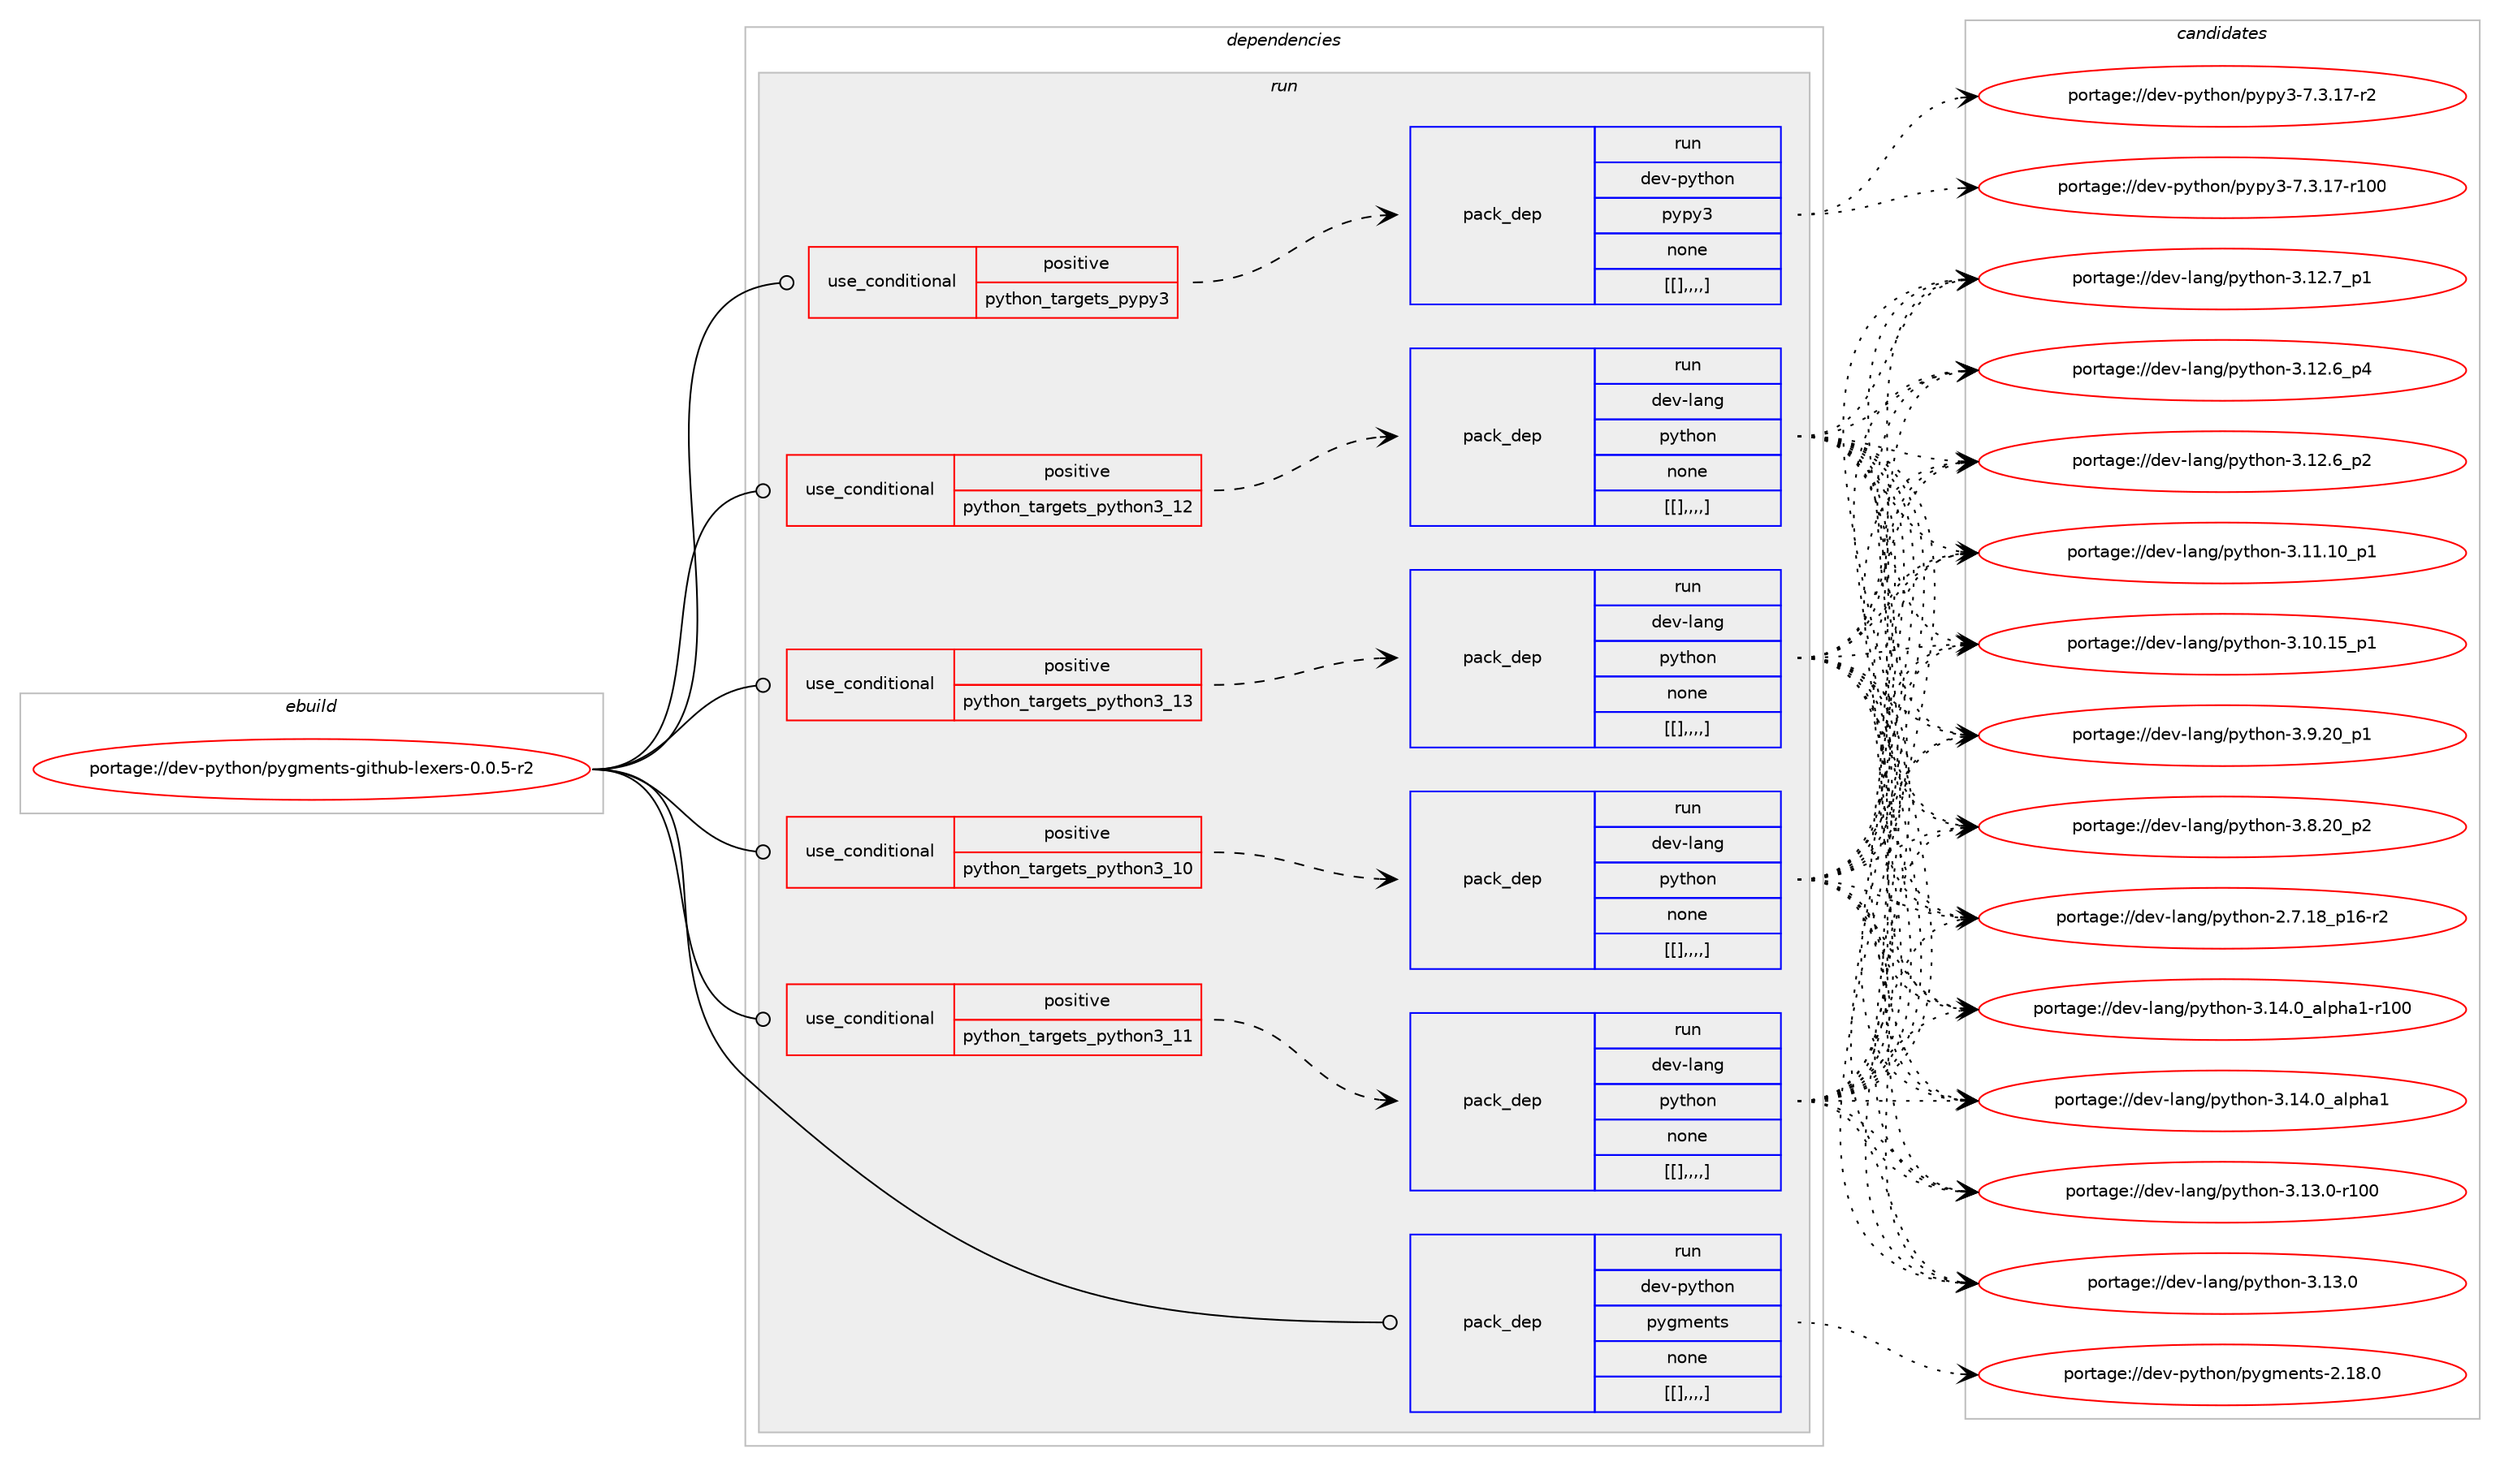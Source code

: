 digraph prolog {

# *************
# Graph options
# *************

newrank=true;
concentrate=true;
compound=true;
graph [rankdir=LR,fontname=Helvetica,fontsize=10,ranksep=1.5];#, ranksep=2.5, nodesep=0.2];
edge  [arrowhead=vee];
node  [fontname=Helvetica,fontsize=10];

# **********
# The ebuild
# **********

subgraph cluster_leftcol {
color=gray;
label=<<i>ebuild</i>>;
id [label="portage://dev-python/pygments-github-lexers-0.0.5-r2", color=red, width=4, href="../dev-python/pygments-github-lexers-0.0.5-r2.svg"];
}

# ****************
# The dependencies
# ****************

subgraph cluster_midcol {
color=gray;
label=<<i>dependencies</i>>;
subgraph cluster_compile {
fillcolor="#eeeeee";
style=filled;
label=<<i>compile</i>>;
}
subgraph cluster_compileandrun {
fillcolor="#eeeeee";
style=filled;
label=<<i>compile and run</i>>;
}
subgraph cluster_run {
fillcolor="#eeeeee";
style=filled;
label=<<i>run</i>>;
subgraph cond39542 {
dependency163283 [label=<<TABLE BORDER="0" CELLBORDER="1" CELLSPACING="0" CELLPADDING="4"><TR><TD ROWSPAN="3" CELLPADDING="10">use_conditional</TD></TR><TR><TD>positive</TD></TR><TR><TD>python_targets_pypy3</TD></TR></TABLE>>, shape=none, color=red];
subgraph pack122439 {
dependency163406 [label=<<TABLE BORDER="0" CELLBORDER="1" CELLSPACING="0" CELLPADDING="4" WIDTH="220"><TR><TD ROWSPAN="6" CELLPADDING="30">pack_dep</TD></TR><TR><TD WIDTH="110">run</TD></TR><TR><TD>dev-python</TD></TR><TR><TD>pypy3</TD></TR><TR><TD>none</TD></TR><TR><TD>[[],,,,]</TD></TR></TABLE>>, shape=none, color=blue];
}
dependency163283:e -> dependency163406:w [weight=20,style="dashed",arrowhead="vee"];
}
id:e -> dependency163283:w [weight=20,style="solid",arrowhead="odot"];
subgraph cond39640 {
dependency163465 [label=<<TABLE BORDER="0" CELLBORDER="1" CELLSPACING="0" CELLPADDING="4"><TR><TD ROWSPAN="3" CELLPADDING="10">use_conditional</TD></TR><TR><TD>positive</TD></TR><TR><TD>python_targets_python3_10</TD></TR></TABLE>>, shape=none, color=red];
subgraph pack122515 {
dependency163506 [label=<<TABLE BORDER="0" CELLBORDER="1" CELLSPACING="0" CELLPADDING="4" WIDTH="220"><TR><TD ROWSPAN="6" CELLPADDING="30">pack_dep</TD></TR><TR><TD WIDTH="110">run</TD></TR><TR><TD>dev-lang</TD></TR><TR><TD>python</TD></TR><TR><TD>none</TD></TR><TR><TD>[[],,,,]</TD></TR></TABLE>>, shape=none, color=blue];
}
dependency163465:e -> dependency163506:w [weight=20,style="dashed",arrowhead="vee"];
}
id:e -> dependency163465:w [weight=20,style="solid",arrowhead="odot"];
subgraph cond39668 {
dependency163614 [label=<<TABLE BORDER="0" CELLBORDER="1" CELLSPACING="0" CELLPADDING="4"><TR><TD ROWSPAN="3" CELLPADDING="10">use_conditional</TD></TR><TR><TD>positive</TD></TR><TR><TD>python_targets_python3_11</TD></TR></TABLE>>, shape=none, color=red];
subgraph pack122581 {
dependency163615 [label=<<TABLE BORDER="0" CELLBORDER="1" CELLSPACING="0" CELLPADDING="4" WIDTH="220"><TR><TD ROWSPAN="6" CELLPADDING="30">pack_dep</TD></TR><TR><TD WIDTH="110">run</TD></TR><TR><TD>dev-lang</TD></TR><TR><TD>python</TD></TR><TR><TD>none</TD></TR><TR><TD>[[],,,,]</TD></TR></TABLE>>, shape=none, color=blue];
}
dependency163614:e -> dependency163615:w [weight=20,style="dashed",arrowhead="vee"];
}
id:e -> dependency163614:w [weight=20,style="solid",arrowhead="odot"];
subgraph cond39716 {
dependency163630 [label=<<TABLE BORDER="0" CELLBORDER="1" CELLSPACING="0" CELLPADDING="4"><TR><TD ROWSPAN="3" CELLPADDING="10">use_conditional</TD></TR><TR><TD>positive</TD></TR><TR><TD>python_targets_python3_12</TD></TR></TABLE>>, shape=none, color=red];
subgraph pack122597 {
dependency163647 [label=<<TABLE BORDER="0" CELLBORDER="1" CELLSPACING="0" CELLPADDING="4" WIDTH="220"><TR><TD ROWSPAN="6" CELLPADDING="30">pack_dep</TD></TR><TR><TD WIDTH="110">run</TD></TR><TR><TD>dev-lang</TD></TR><TR><TD>python</TD></TR><TR><TD>none</TD></TR><TR><TD>[[],,,,]</TD></TR></TABLE>>, shape=none, color=blue];
}
dependency163630:e -> dependency163647:w [weight=20,style="dashed",arrowhead="vee"];
}
id:e -> dependency163630:w [weight=20,style="solid",arrowhead="odot"];
subgraph cond39736 {
dependency163670 [label=<<TABLE BORDER="0" CELLBORDER="1" CELLSPACING="0" CELLPADDING="4"><TR><TD ROWSPAN="3" CELLPADDING="10">use_conditional</TD></TR><TR><TD>positive</TD></TR><TR><TD>python_targets_python3_13</TD></TR></TABLE>>, shape=none, color=red];
subgraph pack122631 {
dependency163693 [label=<<TABLE BORDER="0" CELLBORDER="1" CELLSPACING="0" CELLPADDING="4" WIDTH="220"><TR><TD ROWSPAN="6" CELLPADDING="30">pack_dep</TD></TR><TR><TD WIDTH="110">run</TD></TR><TR><TD>dev-lang</TD></TR><TR><TD>python</TD></TR><TR><TD>none</TD></TR><TR><TD>[[],,,,]</TD></TR></TABLE>>, shape=none, color=blue];
}
dependency163670:e -> dependency163693:w [weight=20,style="dashed",arrowhead="vee"];
}
id:e -> dependency163670:w [weight=20,style="solid",arrowhead="odot"];
subgraph pack122634 {
dependency163698 [label=<<TABLE BORDER="0" CELLBORDER="1" CELLSPACING="0" CELLPADDING="4" WIDTH="220"><TR><TD ROWSPAN="6" CELLPADDING="30">pack_dep</TD></TR><TR><TD WIDTH="110">run</TD></TR><TR><TD>dev-python</TD></TR><TR><TD>pygments</TD></TR><TR><TD>none</TD></TR><TR><TD>[[],,,,]</TD></TR></TABLE>>, shape=none, color=blue];
}
id:e -> dependency163698:w [weight=20,style="solid",arrowhead="odot"];
}
}

# **************
# The candidates
# **************

subgraph cluster_choices {
rank=same;
color=gray;
label=<<i>candidates</i>>;

subgraph choice122390 {
color=black;
nodesep=1;
choice100101118451121211161041111104711212111212151455546514649554511450 [label="portage://dev-python/pypy3-7.3.17-r2", color=red, width=4,href="../dev-python/pypy3-7.3.17-r2.svg"];
choice1001011184511212111610411111047112121112121514555465146495545114494848 [label="portage://dev-python/pypy3-7.3.17-r100", color=red, width=4,href="../dev-python/pypy3-7.3.17-r100.svg"];
dependency163406:e -> choice100101118451121211161041111104711212111212151455546514649554511450:w [style=dotted,weight="100"];
dependency163406:e -> choice1001011184511212111610411111047112121112121514555465146495545114494848:w [style=dotted,weight="100"];
}
subgraph choice122392 {
color=black;
nodesep=1;
choice100101118451089711010347112121116104111110455146495246489597108112104974945114494848 [label="portage://dev-lang/python-3.14.0_alpha1-r100", color=red, width=4,href="../dev-lang/python-3.14.0_alpha1-r100.svg"];
choice1001011184510897110103471121211161041111104551464952464895971081121049749 [label="portage://dev-lang/python-3.14.0_alpha1", color=red, width=4,href="../dev-lang/python-3.14.0_alpha1.svg"];
choice1001011184510897110103471121211161041111104551464951464845114494848 [label="portage://dev-lang/python-3.13.0-r100", color=red, width=4,href="../dev-lang/python-3.13.0-r100.svg"];
choice10010111845108971101034711212111610411111045514649514648 [label="portage://dev-lang/python-3.13.0", color=red, width=4,href="../dev-lang/python-3.13.0.svg"];
choice100101118451089711010347112121116104111110455146495046559511249 [label="portage://dev-lang/python-3.12.7_p1", color=red, width=4,href="../dev-lang/python-3.12.7_p1.svg"];
choice100101118451089711010347112121116104111110455146495046549511252 [label="portage://dev-lang/python-3.12.6_p4", color=red, width=4,href="../dev-lang/python-3.12.6_p4.svg"];
choice100101118451089711010347112121116104111110455146495046549511250 [label="portage://dev-lang/python-3.12.6_p2", color=red, width=4,href="../dev-lang/python-3.12.6_p2.svg"];
choice10010111845108971101034711212111610411111045514649494649489511249 [label="portage://dev-lang/python-3.11.10_p1", color=red, width=4,href="../dev-lang/python-3.11.10_p1.svg"];
choice10010111845108971101034711212111610411111045514649484649539511249 [label="portage://dev-lang/python-3.10.15_p1", color=red, width=4,href="../dev-lang/python-3.10.15_p1.svg"];
choice100101118451089711010347112121116104111110455146574650489511249 [label="portage://dev-lang/python-3.9.20_p1", color=red, width=4,href="../dev-lang/python-3.9.20_p1.svg"];
choice100101118451089711010347112121116104111110455146564650489511250 [label="portage://dev-lang/python-3.8.20_p2", color=red, width=4,href="../dev-lang/python-3.8.20_p2.svg"];
choice100101118451089711010347112121116104111110455046554649569511249544511450 [label="portage://dev-lang/python-2.7.18_p16-r2", color=red, width=4,href="../dev-lang/python-2.7.18_p16-r2.svg"];
dependency163506:e -> choice100101118451089711010347112121116104111110455146495246489597108112104974945114494848:w [style=dotted,weight="100"];
dependency163506:e -> choice1001011184510897110103471121211161041111104551464952464895971081121049749:w [style=dotted,weight="100"];
dependency163506:e -> choice1001011184510897110103471121211161041111104551464951464845114494848:w [style=dotted,weight="100"];
dependency163506:e -> choice10010111845108971101034711212111610411111045514649514648:w [style=dotted,weight="100"];
dependency163506:e -> choice100101118451089711010347112121116104111110455146495046559511249:w [style=dotted,weight="100"];
dependency163506:e -> choice100101118451089711010347112121116104111110455146495046549511252:w [style=dotted,weight="100"];
dependency163506:e -> choice100101118451089711010347112121116104111110455146495046549511250:w [style=dotted,weight="100"];
dependency163506:e -> choice10010111845108971101034711212111610411111045514649494649489511249:w [style=dotted,weight="100"];
dependency163506:e -> choice10010111845108971101034711212111610411111045514649484649539511249:w [style=dotted,weight="100"];
dependency163506:e -> choice100101118451089711010347112121116104111110455146574650489511249:w [style=dotted,weight="100"];
dependency163506:e -> choice100101118451089711010347112121116104111110455146564650489511250:w [style=dotted,weight="100"];
dependency163506:e -> choice100101118451089711010347112121116104111110455046554649569511249544511450:w [style=dotted,weight="100"];
}
subgraph choice122419 {
color=black;
nodesep=1;
choice100101118451089711010347112121116104111110455146495246489597108112104974945114494848 [label="portage://dev-lang/python-3.14.0_alpha1-r100", color=red, width=4,href="../dev-lang/python-3.14.0_alpha1-r100.svg"];
choice1001011184510897110103471121211161041111104551464952464895971081121049749 [label="portage://dev-lang/python-3.14.0_alpha1", color=red, width=4,href="../dev-lang/python-3.14.0_alpha1.svg"];
choice1001011184510897110103471121211161041111104551464951464845114494848 [label="portage://dev-lang/python-3.13.0-r100", color=red, width=4,href="../dev-lang/python-3.13.0-r100.svg"];
choice10010111845108971101034711212111610411111045514649514648 [label="portage://dev-lang/python-3.13.0", color=red, width=4,href="../dev-lang/python-3.13.0.svg"];
choice100101118451089711010347112121116104111110455146495046559511249 [label="portage://dev-lang/python-3.12.7_p1", color=red, width=4,href="../dev-lang/python-3.12.7_p1.svg"];
choice100101118451089711010347112121116104111110455146495046549511252 [label="portage://dev-lang/python-3.12.6_p4", color=red, width=4,href="../dev-lang/python-3.12.6_p4.svg"];
choice100101118451089711010347112121116104111110455146495046549511250 [label="portage://dev-lang/python-3.12.6_p2", color=red, width=4,href="../dev-lang/python-3.12.6_p2.svg"];
choice10010111845108971101034711212111610411111045514649494649489511249 [label="portage://dev-lang/python-3.11.10_p1", color=red, width=4,href="../dev-lang/python-3.11.10_p1.svg"];
choice10010111845108971101034711212111610411111045514649484649539511249 [label="portage://dev-lang/python-3.10.15_p1", color=red, width=4,href="../dev-lang/python-3.10.15_p1.svg"];
choice100101118451089711010347112121116104111110455146574650489511249 [label="portage://dev-lang/python-3.9.20_p1", color=red, width=4,href="../dev-lang/python-3.9.20_p1.svg"];
choice100101118451089711010347112121116104111110455146564650489511250 [label="portage://dev-lang/python-3.8.20_p2", color=red, width=4,href="../dev-lang/python-3.8.20_p2.svg"];
choice100101118451089711010347112121116104111110455046554649569511249544511450 [label="portage://dev-lang/python-2.7.18_p16-r2", color=red, width=4,href="../dev-lang/python-2.7.18_p16-r2.svg"];
dependency163615:e -> choice100101118451089711010347112121116104111110455146495246489597108112104974945114494848:w [style=dotted,weight="100"];
dependency163615:e -> choice1001011184510897110103471121211161041111104551464952464895971081121049749:w [style=dotted,weight="100"];
dependency163615:e -> choice1001011184510897110103471121211161041111104551464951464845114494848:w [style=dotted,weight="100"];
dependency163615:e -> choice10010111845108971101034711212111610411111045514649514648:w [style=dotted,weight="100"];
dependency163615:e -> choice100101118451089711010347112121116104111110455146495046559511249:w [style=dotted,weight="100"];
dependency163615:e -> choice100101118451089711010347112121116104111110455146495046549511252:w [style=dotted,weight="100"];
dependency163615:e -> choice100101118451089711010347112121116104111110455146495046549511250:w [style=dotted,weight="100"];
dependency163615:e -> choice10010111845108971101034711212111610411111045514649494649489511249:w [style=dotted,weight="100"];
dependency163615:e -> choice10010111845108971101034711212111610411111045514649484649539511249:w [style=dotted,weight="100"];
dependency163615:e -> choice100101118451089711010347112121116104111110455146574650489511249:w [style=dotted,weight="100"];
dependency163615:e -> choice100101118451089711010347112121116104111110455146564650489511250:w [style=dotted,weight="100"];
dependency163615:e -> choice100101118451089711010347112121116104111110455046554649569511249544511450:w [style=dotted,weight="100"];
}
subgraph choice122431 {
color=black;
nodesep=1;
choice100101118451089711010347112121116104111110455146495246489597108112104974945114494848 [label="portage://dev-lang/python-3.14.0_alpha1-r100", color=red, width=4,href="../dev-lang/python-3.14.0_alpha1-r100.svg"];
choice1001011184510897110103471121211161041111104551464952464895971081121049749 [label="portage://dev-lang/python-3.14.0_alpha1", color=red, width=4,href="../dev-lang/python-3.14.0_alpha1.svg"];
choice1001011184510897110103471121211161041111104551464951464845114494848 [label="portage://dev-lang/python-3.13.0-r100", color=red, width=4,href="../dev-lang/python-3.13.0-r100.svg"];
choice10010111845108971101034711212111610411111045514649514648 [label="portage://dev-lang/python-3.13.0", color=red, width=4,href="../dev-lang/python-3.13.0.svg"];
choice100101118451089711010347112121116104111110455146495046559511249 [label="portage://dev-lang/python-3.12.7_p1", color=red, width=4,href="../dev-lang/python-3.12.7_p1.svg"];
choice100101118451089711010347112121116104111110455146495046549511252 [label="portage://dev-lang/python-3.12.6_p4", color=red, width=4,href="../dev-lang/python-3.12.6_p4.svg"];
choice100101118451089711010347112121116104111110455146495046549511250 [label="portage://dev-lang/python-3.12.6_p2", color=red, width=4,href="../dev-lang/python-3.12.6_p2.svg"];
choice10010111845108971101034711212111610411111045514649494649489511249 [label="portage://dev-lang/python-3.11.10_p1", color=red, width=4,href="../dev-lang/python-3.11.10_p1.svg"];
choice10010111845108971101034711212111610411111045514649484649539511249 [label="portage://dev-lang/python-3.10.15_p1", color=red, width=4,href="../dev-lang/python-3.10.15_p1.svg"];
choice100101118451089711010347112121116104111110455146574650489511249 [label="portage://dev-lang/python-3.9.20_p1", color=red, width=4,href="../dev-lang/python-3.9.20_p1.svg"];
choice100101118451089711010347112121116104111110455146564650489511250 [label="portage://dev-lang/python-3.8.20_p2", color=red, width=4,href="../dev-lang/python-3.8.20_p2.svg"];
choice100101118451089711010347112121116104111110455046554649569511249544511450 [label="portage://dev-lang/python-2.7.18_p16-r2", color=red, width=4,href="../dev-lang/python-2.7.18_p16-r2.svg"];
dependency163647:e -> choice100101118451089711010347112121116104111110455146495246489597108112104974945114494848:w [style=dotted,weight="100"];
dependency163647:e -> choice1001011184510897110103471121211161041111104551464952464895971081121049749:w [style=dotted,weight="100"];
dependency163647:e -> choice1001011184510897110103471121211161041111104551464951464845114494848:w [style=dotted,weight="100"];
dependency163647:e -> choice10010111845108971101034711212111610411111045514649514648:w [style=dotted,weight="100"];
dependency163647:e -> choice100101118451089711010347112121116104111110455146495046559511249:w [style=dotted,weight="100"];
dependency163647:e -> choice100101118451089711010347112121116104111110455146495046549511252:w [style=dotted,weight="100"];
dependency163647:e -> choice100101118451089711010347112121116104111110455146495046549511250:w [style=dotted,weight="100"];
dependency163647:e -> choice10010111845108971101034711212111610411111045514649494649489511249:w [style=dotted,weight="100"];
dependency163647:e -> choice10010111845108971101034711212111610411111045514649484649539511249:w [style=dotted,weight="100"];
dependency163647:e -> choice100101118451089711010347112121116104111110455146574650489511249:w [style=dotted,weight="100"];
dependency163647:e -> choice100101118451089711010347112121116104111110455146564650489511250:w [style=dotted,weight="100"];
dependency163647:e -> choice100101118451089711010347112121116104111110455046554649569511249544511450:w [style=dotted,weight="100"];
}
subgraph choice122437 {
color=black;
nodesep=1;
choice100101118451089711010347112121116104111110455146495246489597108112104974945114494848 [label="portage://dev-lang/python-3.14.0_alpha1-r100", color=red, width=4,href="../dev-lang/python-3.14.0_alpha1-r100.svg"];
choice1001011184510897110103471121211161041111104551464952464895971081121049749 [label="portage://dev-lang/python-3.14.0_alpha1", color=red, width=4,href="../dev-lang/python-3.14.0_alpha1.svg"];
choice1001011184510897110103471121211161041111104551464951464845114494848 [label="portage://dev-lang/python-3.13.0-r100", color=red, width=4,href="../dev-lang/python-3.13.0-r100.svg"];
choice10010111845108971101034711212111610411111045514649514648 [label="portage://dev-lang/python-3.13.0", color=red, width=4,href="../dev-lang/python-3.13.0.svg"];
choice100101118451089711010347112121116104111110455146495046559511249 [label="portage://dev-lang/python-3.12.7_p1", color=red, width=4,href="../dev-lang/python-3.12.7_p1.svg"];
choice100101118451089711010347112121116104111110455146495046549511252 [label="portage://dev-lang/python-3.12.6_p4", color=red, width=4,href="../dev-lang/python-3.12.6_p4.svg"];
choice100101118451089711010347112121116104111110455146495046549511250 [label="portage://dev-lang/python-3.12.6_p2", color=red, width=4,href="../dev-lang/python-3.12.6_p2.svg"];
choice10010111845108971101034711212111610411111045514649494649489511249 [label="portage://dev-lang/python-3.11.10_p1", color=red, width=4,href="../dev-lang/python-3.11.10_p1.svg"];
choice10010111845108971101034711212111610411111045514649484649539511249 [label="portage://dev-lang/python-3.10.15_p1", color=red, width=4,href="../dev-lang/python-3.10.15_p1.svg"];
choice100101118451089711010347112121116104111110455146574650489511249 [label="portage://dev-lang/python-3.9.20_p1", color=red, width=4,href="../dev-lang/python-3.9.20_p1.svg"];
choice100101118451089711010347112121116104111110455146564650489511250 [label="portage://dev-lang/python-3.8.20_p2", color=red, width=4,href="../dev-lang/python-3.8.20_p2.svg"];
choice100101118451089711010347112121116104111110455046554649569511249544511450 [label="portage://dev-lang/python-2.7.18_p16-r2", color=red, width=4,href="../dev-lang/python-2.7.18_p16-r2.svg"];
dependency163693:e -> choice100101118451089711010347112121116104111110455146495246489597108112104974945114494848:w [style=dotted,weight="100"];
dependency163693:e -> choice1001011184510897110103471121211161041111104551464952464895971081121049749:w [style=dotted,weight="100"];
dependency163693:e -> choice1001011184510897110103471121211161041111104551464951464845114494848:w [style=dotted,weight="100"];
dependency163693:e -> choice10010111845108971101034711212111610411111045514649514648:w [style=dotted,weight="100"];
dependency163693:e -> choice100101118451089711010347112121116104111110455146495046559511249:w [style=dotted,weight="100"];
dependency163693:e -> choice100101118451089711010347112121116104111110455146495046549511252:w [style=dotted,weight="100"];
dependency163693:e -> choice100101118451089711010347112121116104111110455146495046549511250:w [style=dotted,weight="100"];
dependency163693:e -> choice10010111845108971101034711212111610411111045514649494649489511249:w [style=dotted,weight="100"];
dependency163693:e -> choice10010111845108971101034711212111610411111045514649484649539511249:w [style=dotted,weight="100"];
dependency163693:e -> choice100101118451089711010347112121116104111110455146574650489511249:w [style=dotted,weight="100"];
dependency163693:e -> choice100101118451089711010347112121116104111110455146564650489511250:w [style=dotted,weight="100"];
dependency163693:e -> choice100101118451089711010347112121116104111110455046554649569511249544511450:w [style=dotted,weight="100"];
}
subgraph choice122450 {
color=black;
nodesep=1;
choice100101118451121211161041111104711212110310910111011611545504649564648 [label="portage://dev-python/pygments-2.18.0", color=red, width=4,href="../dev-python/pygments-2.18.0.svg"];
dependency163698:e -> choice100101118451121211161041111104711212110310910111011611545504649564648:w [style=dotted,weight="100"];
}
}

}
